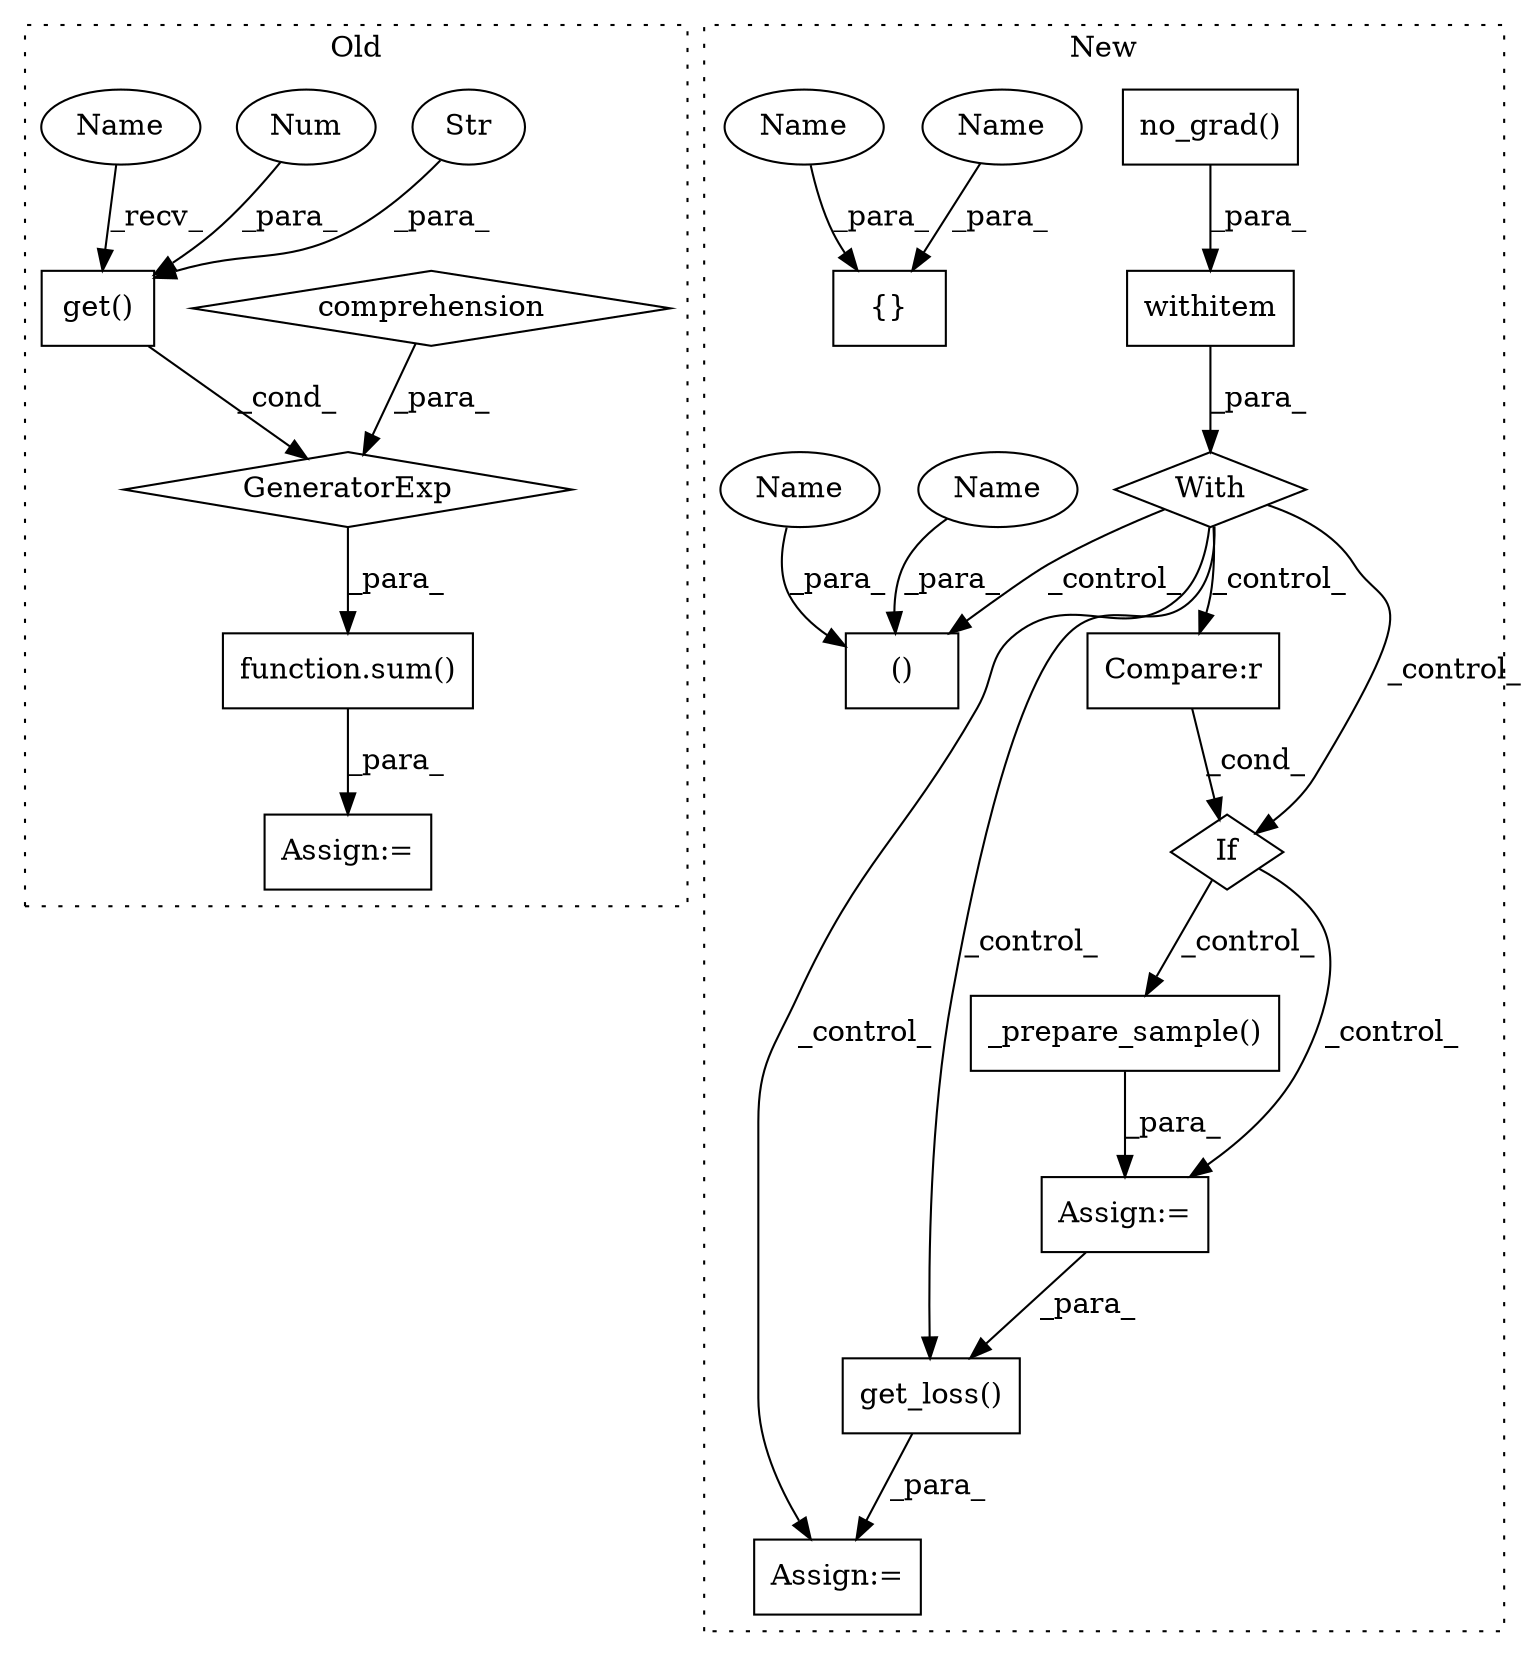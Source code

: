 digraph G {
subgraph cluster0 {
1 [label="get()" a="75" s="12688,12708" l="8,1" shape="box"];
3 [label="Str" a="66" s="12696" l="9" shape="ellipse"];
10 [label="comprehension" a="45" s="12710" l="3" shape="diamond"];
11 [label="GeneratorExp" a="55" s="12688" l="3" shape="diamond"];
13 [label="Num" a="76" s="12707" l="1" shape="ellipse"];
14 [label="Assign:=" a="68" s="12681" l="3" shape="box"];
18 [label="function.sum()" a="75" s="12684,12691" l="4,46" shape="box"];
21 [label="Name" a="87" s="12688" l="3" shape="ellipse"];
label = "Old";
style="dotted";
}
subgraph cluster1 {
2 [label="no_grad()" a="75" s="11052" l="15" shape="box"];
4 [label="With" a="39" s="11047,11057" l="5,24" shape="diamond"];
5 [label="withitem" a="49" s="11052" l="5" shape="box"];
6 [label="If" a="96" s="11131" l="3" shape="diamond"];
7 [label="()" a="54" s="11232" l="29" shape="box"];
8 [label="{}" a="59" s="11549,11577" l="1,0" shape="box"];
9 [label="Compare:r" a="40" s="11134" l="14" shape="box"];
12 [label="_prepare_sample()" a="75" s="11175,11213" l="21,1" shape="box"];
15 [label="Assign:=" a="68" s="11172" l="3" shape="box"];
16 [label="Assign:=" a="68" s="11232" l="32" shape="box"];
17 [label="get_loss()" a="75" s="11264,11334" l="36,15" shape="box"];
19 [label="Name" a="87" s="11234" l="11" shape="ellipse"];
20 [label="Name" a="87" s="11566" l="11" shape="ellipse"];
22 [label="Name" a="87" s="11550" l="14" shape="ellipse"];
23 [label="Name" a="87" s="11247" l="14" shape="ellipse"];
label = "New";
style="dotted";
}
1 -> 11 [label="_cond_"];
2 -> 5 [label="_para_"];
3 -> 1 [label="_para_"];
4 -> 17 [label="_control_"];
4 -> 6 [label="_control_"];
4 -> 16 [label="_control_"];
4 -> 9 [label="_control_"];
4 -> 7 [label="_control_"];
5 -> 4 [label="_para_"];
6 -> 15 [label="_control_"];
6 -> 12 [label="_control_"];
9 -> 6 [label="_cond_"];
10 -> 11 [label="_para_"];
11 -> 18 [label="_para_"];
12 -> 15 [label="_para_"];
13 -> 1 [label="_para_"];
15 -> 17 [label="_para_"];
17 -> 16 [label="_para_"];
18 -> 14 [label="_para_"];
19 -> 7 [label="_para_"];
20 -> 8 [label="_para_"];
21 -> 1 [label="_recv_"];
22 -> 8 [label="_para_"];
23 -> 7 [label="_para_"];
}